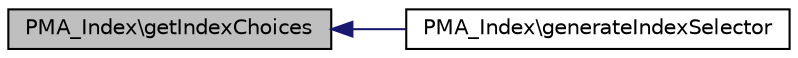 digraph G
{
  edge [fontname="Helvetica",fontsize="10",labelfontname="Helvetica",labelfontsize="10"];
  node [fontname="Helvetica",fontsize="10",shape=record];
  rankdir="LR";
  Node1 [label="PMA_Index\\getIndexChoices",height=0.2,width=0.4,color="black", fillcolor="grey75", style="filled" fontcolor="black"];
  Node1 -> Node2 [dir="back",color="midnightblue",fontsize="10",style="solid",fontname="Helvetica"];
  Node2 [label="PMA_Index\\generateIndexSelector",height=0.2,width=0.4,color="black", fillcolor="white", style="filled",URL="$classPMA__Index.html#a5b0d533c8a697f4652be0dad75da9ec8"];
}
